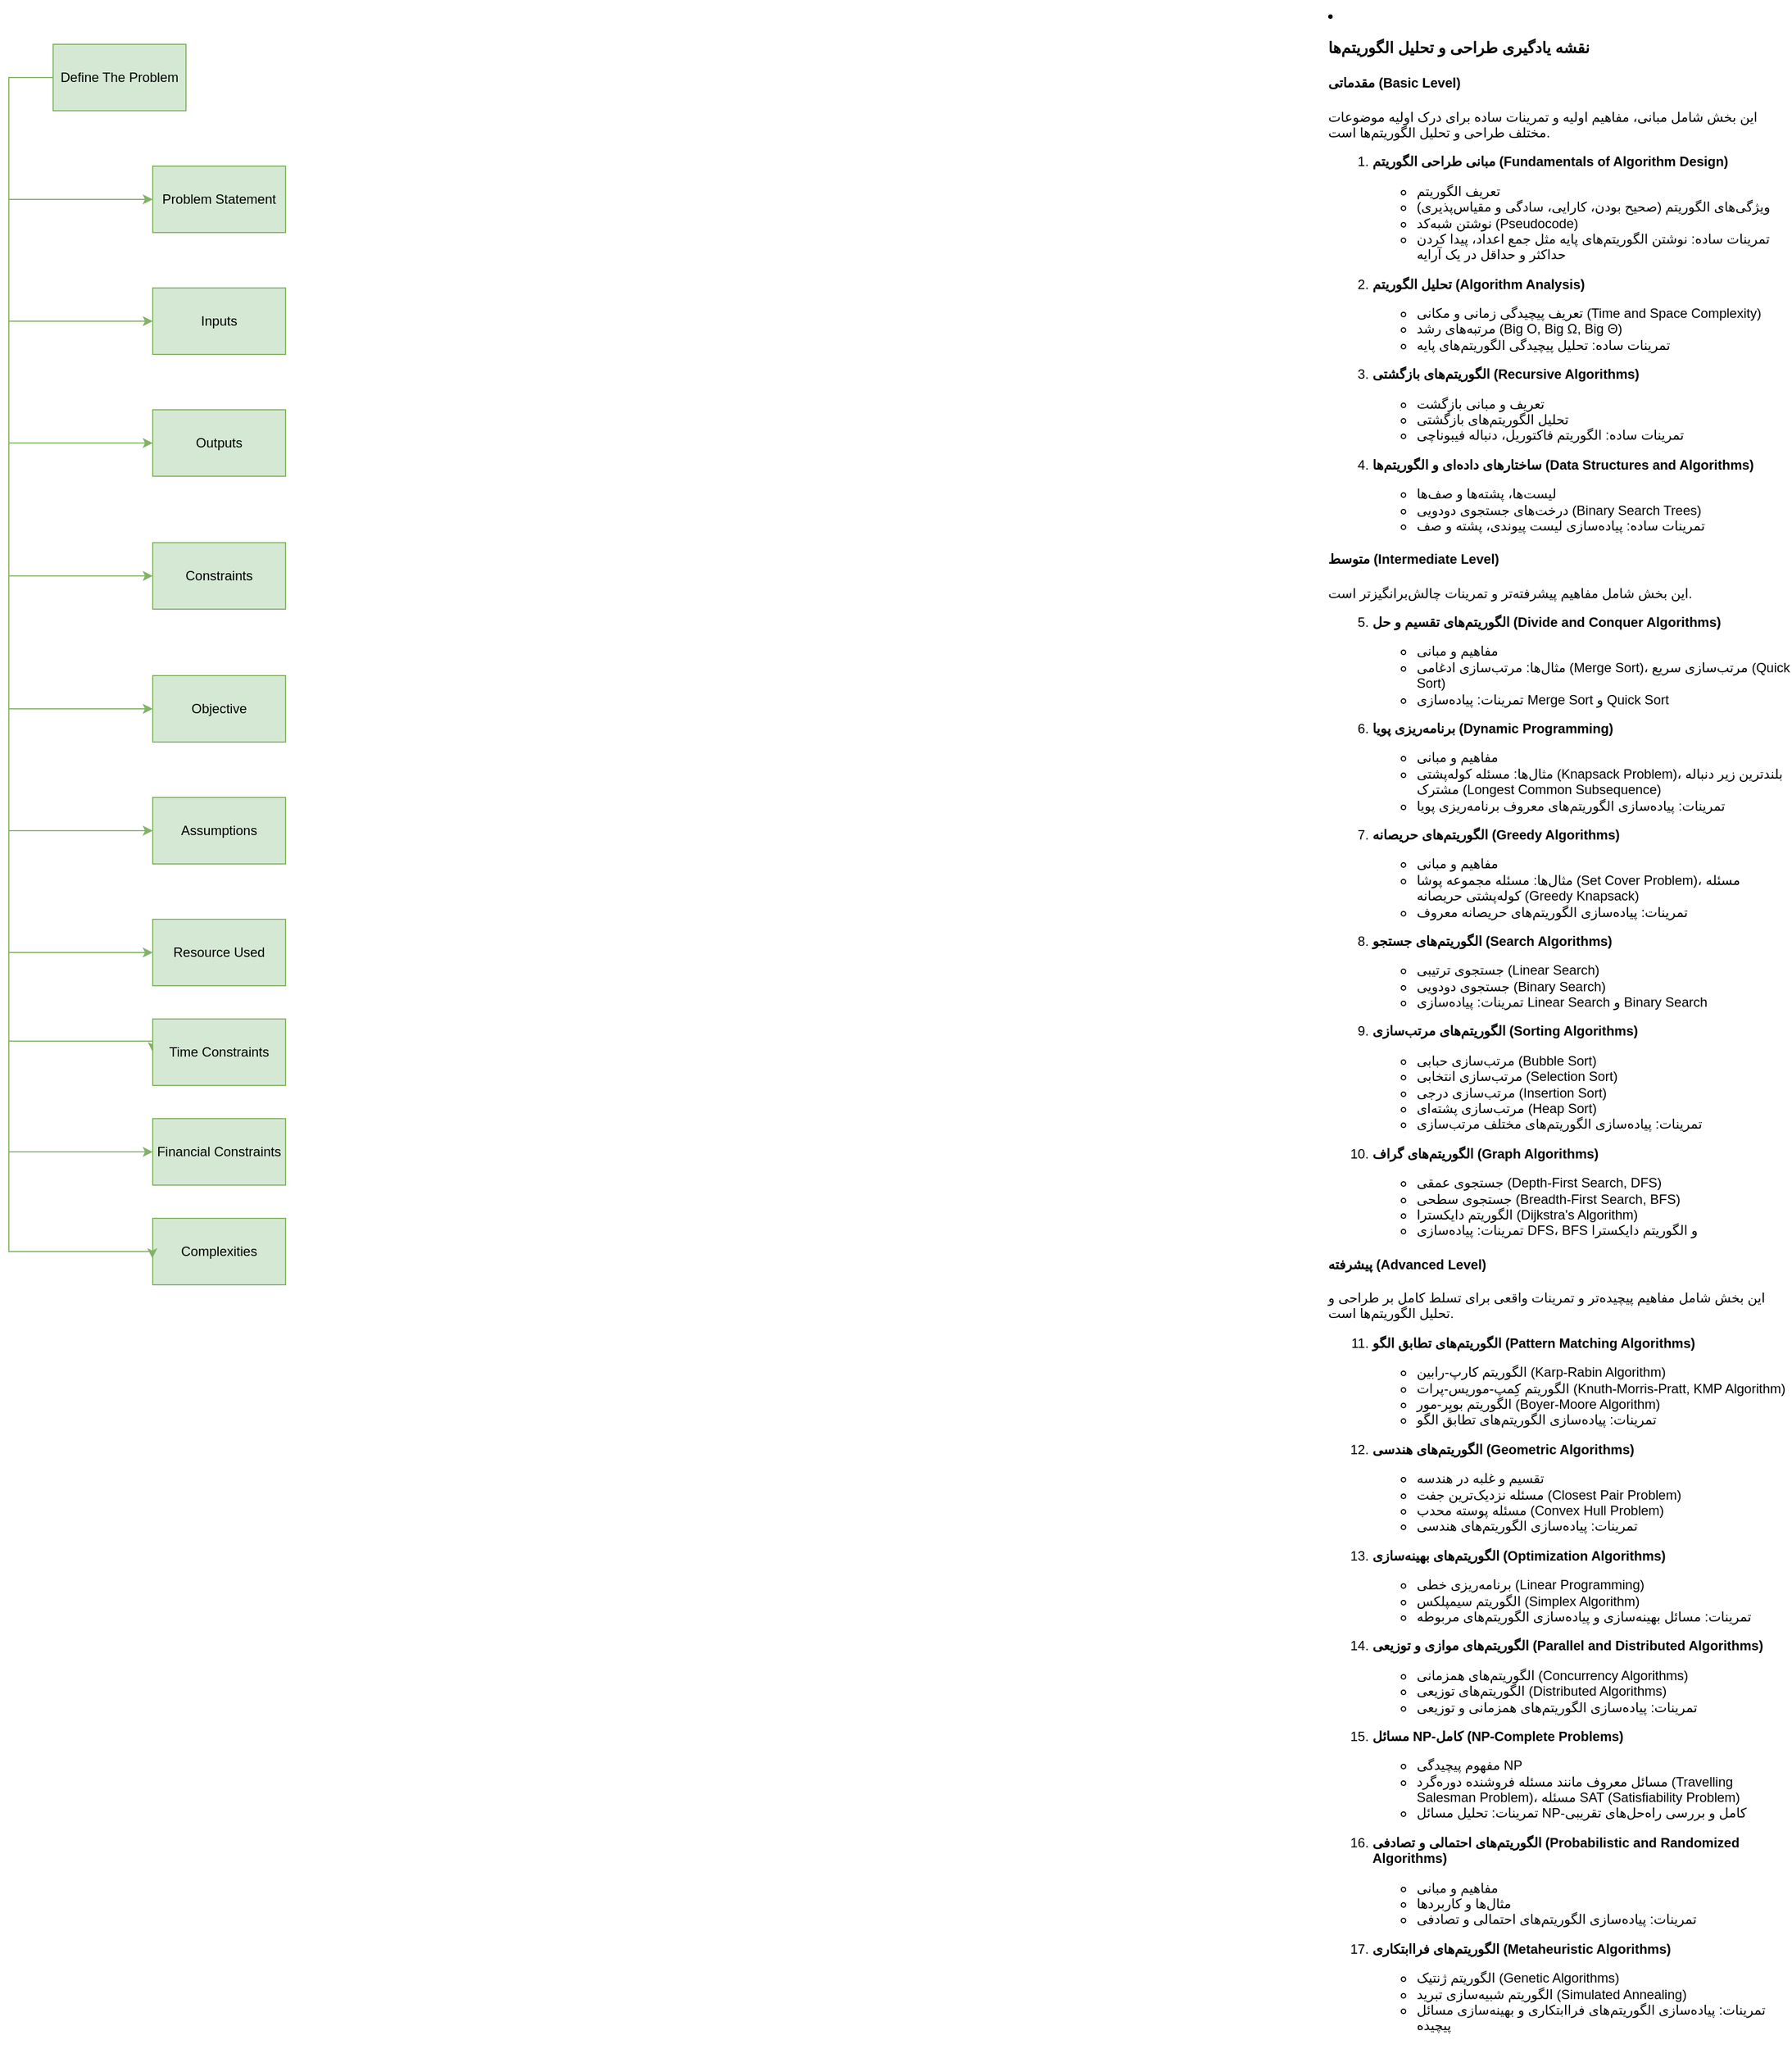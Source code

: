 <mxfile version="24.6.3" type="github">
  <diagram name="Page-1" id="5SNKsLbysYWergcB4wmt">
    <mxGraphModel dx="3475" dy="1563" grid="1" gridSize="10" guides="1" tooltips="1" connect="1" arrows="1" fold="1" page="1" pageScale="1" pageWidth="850" pageHeight="1100" math="0" shadow="0">
      <root>
        <mxCell id="0" />
        <mxCell id="1" parent="0" />
        <mxCell id="OHrHpoTmUgVJHuhry7Nh-27" style="edgeStyle=orthogonalEdgeStyle;rounded=0;orthogonalLoop=1;jettySize=auto;html=1;entryX=0;entryY=0.5;entryDx=0;entryDy=0;fillColor=#d5e8d4;strokeColor=#82b366;" parent="1" source="OHrHpoTmUgVJHuhry7Nh-24" target="OHrHpoTmUgVJHuhry7Nh-26" edge="1">
          <mxGeometry relative="1" as="geometry">
            <Array as="points">
              <mxPoint x="-820" y="100" />
              <mxPoint x="-820" y="210" />
            </Array>
          </mxGeometry>
        </mxCell>
        <mxCell id="OHrHpoTmUgVJHuhry7Nh-29" style="edgeStyle=orthogonalEdgeStyle;rounded=0;orthogonalLoop=1;jettySize=auto;html=1;fillColor=#d5e8d4;strokeColor=#82b366;" parent="1" source="OHrHpoTmUgVJHuhry7Nh-24" target="OHrHpoTmUgVJHuhry7Nh-28" edge="1">
          <mxGeometry relative="1" as="geometry">
            <Array as="points">
              <mxPoint x="-820" y="100" />
              <mxPoint x="-820" y="320" />
            </Array>
          </mxGeometry>
        </mxCell>
        <mxCell id="OHrHpoTmUgVJHuhry7Nh-32" style="edgeStyle=orthogonalEdgeStyle;rounded=0;orthogonalLoop=1;jettySize=auto;html=1;entryX=0;entryY=0.5;entryDx=0;entryDy=0;fillColor=#d5e8d4;strokeColor=#82b366;" parent="1" source="OHrHpoTmUgVJHuhry7Nh-24" target="OHrHpoTmUgVJHuhry7Nh-31" edge="1">
          <mxGeometry relative="1" as="geometry">
            <Array as="points">
              <mxPoint x="-820" y="100" />
              <mxPoint x="-820" y="430" />
            </Array>
          </mxGeometry>
        </mxCell>
        <mxCell id="OHrHpoTmUgVJHuhry7Nh-34" style="edgeStyle=orthogonalEdgeStyle;rounded=0;orthogonalLoop=1;jettySize=auto;html=1;entryX=0;entryY=0.5;entryDx=0;entryDy=0;fillColor=#d5e8d4;strokeColor=#82b366;" parent="1" source="OHrHpoTmUgVJHuhry7Nh-24" target="OHrHpoTmUgVJHuhry7Nh-33" edge="1">
          <mxGeometry relative="1" as="geometry">
            <Array as="points">
              <mxPoint x="-820" y="100" />
              <mxPoint x="-820" y="550" />
            </Array>
          </mxGeometry>
        </mxCell>
        <mxCell id="OHrHpoTmUgVJHuhry7Nh-36" style="edgeStyle=orthogonalEdgeStyle;rounded=0;orthogonalLoop=1;jettySize=auto;html=1;entryX=0;entryY=0.5;entryDx=0;entryDy=0;fillColor=#d5e8d4;strokeColor=#82b366;" parent="1" source="OHrHpoTmUgVJHuhry7Nh-24" target="OHrHpoTmUgVJHuhry7Nh-35" edge="1">
          <mxGeometry relative="1" as="geometry">
            <Array as="points">
              <mxPoint x="-820" y="100" />
              <mxPoint x="-820" y="670" />
            </Array>
          </mxGeometry>
        </mxCell>
        <mxCell id="OHrHpoTmUgVJHuhry7Nh-38" style="edgeStyle=orthogonalEdgeStyle;rounded=0;orthogonalLoop=1;jettySize=auto;html=1;entryX=0;entryY=0.5;entryDx=0;entryDy=0;fillColor=#d5e8d4;strokeColor=#82b366;" parent="1" source="OHrHpoTmUgVJHuhry7Nh-24" target="OHrHpoTmUgVJHuhry7Nh-37" edge="1">
          <mxGeometry relative="1" as="geometry">
            <Array as="points">
              <mxPoint x="-820" y="100" />
              <mxPoint x="-820" y="780" />
            </Array>
          </mxGeometry>
        </mxCell>
        <mxCell id="CsfzDS7rC8Vhfh0QtivE-6" style="edgeStyle=orthogonalEdgeStyle;rounded=0;orthogonalLoop=1;jettySize=auto;html=1;entryX=0;entryY=0.5;entryDx=0;entryDy=0;fillColor=#d5e8d4;strokeColor=#82b366;" edge="1" parent="1" source="OHrHpoTmUgVJHuhry7Nh-24" target="CsfzDS7rC8Vhfh0QtivE-1">
          <mxGeometry relative="1" as="geometry">
            <Array as="points">
              <mxPoint x="-820" y="100" />
              <mxPoint x="-820" y="890" />
            </Array>
          </mxGeometry>
        </mxCell>
        <mxCell id="CsfzDS7rC8Vhfh0QtivE-8" style="edgeStyle=orthogonalEdgeStyle;rounded=0;orthogonalLoop=1;jettySize=auto;html=1;entryX=0;entryY=0.5;entryDx=0;entryDy=0;fillColor=#d5e8d4;strokeColor=#82b366;" edge="1" parent="1" target="CsfzDS7rC8Vhfh0QtivE-3">
          <mxGeometry relative="1" as="geometry">
            <mxPoint x="-780" y="90" as="sourcePoint" />
            <mxPoint x="-690" y="985.0" as="targetPoint" />
            <Array as="points">
              <mxPoint x="-780" y="100" />
              <mxPoint x="-820" y="100" />
              <mxPoint x="-820" y="970" />
              <mxPoint x="-690" y="970" />
            </Array>
          </mxGeometry>
        </mxCell>
        <mxCell id="CsfzDS7rC8Vhfh0QtivE-9" style="edgeStyle=orthogonalEdgeStyle;rounded=0;orthogonalLoop=1;jettySize=auto;html=1;entryX=0;entryY=0.5;entryDx=0;entryDy=0;fillColor=#d5e8d4;strokeColor=#82b366;" edge="1" parent="1" source="OHrHpoTmUgVJHuhry7Nh-24" target="CsfzDS7rC8Vhfh0QtivE-4">
          <mxGeometry relative="1" as="geometry">
            <Array as="points">
              <mxPoint x="-820" y="100" />
              <mxPoint x="-820" y="1070" />
            </Array>
          </mxGeometry>
        </mxCell>
        <mxCell id="OHrHpoTmUgVJHuhry7Nh-24" value="Define The Problem" style="rounded=0;whiteSpace=wrap;html=1;fillColor=#d5e8d4;strokeColor=#82b366;" parent="1" vertex="1">
          <mxGeometry x="-780" y="70" width="120" height="60" as="geometry" />
        </mxCell>
        <mxCell id="OHrHpoTmUgVJHuhry7Nh-26" value="Problem Statement" style="rounded=0;whiteSpace=wrap;html=1;fillColor=#d5e8d4;strokeColor=#82b366;" parent="1" vertex="1">
          <mxGeometry x="-690" y="180" width="120" height="60" as="geometry" />
        </mxCell>
        <mxCell id="OHrHpoTmUgVJHuhry7Nh-28" value="Inputs" style="rounded=0;whiteSpace=wrap;html=1;fillColor=#d5e8d4;strokeColor=#82b366;" parent="1" vertex="1">
          <mxGeometry x="-690" y="290" width="120" height="60" as="geometry" />
        </mxCell>
        <mxCell id="OHrHpoTmUgVJHuhry7Nh-31" value="Outputs" style="rounded=0;whiteSpace=wrap;html=1;fillColor=#d5e8d4;strokeColor=#82b366;" parent="1" vertex="1">
          <mxGeometry x="-690" y="400" width="120" height="60" as="geometry" />
        </mxCell>
        <mxCell id="OHrHpoTmUgVJHuhry7Nh-33" value="Constraints" style="rounded=0;whiteSpace=wrap;html=1;fillColor=#d5e8d4;strokeColor=#82b366;" parent="1" vertex="1">
          <mxGeometry x="-690" y="520" width="120" height="60" as="geometry" />
        </mxCell>
        <mxCell id="OHrHpoTmUgVJHuhry7Nh-35" value="Objective" style="rounded=0;whiteSpace=wrap;html=1;fillColor=#d5e8d4;strokeColor=#82b366;" parent="1" vertex="1">
          <mxGeometry x="-690" y="640" width="120" height="60" as="geometry" />
        </mxCell>
        <mxCell id="OHrHpoTmUgVJHuhry7Nh-37" value="Assumptions" style="rounded=0;whiteSpace=wrap;html=1;fillColor=#d5e8d4;strokeColor=#82b366;" parent="1" vertex="1">
          <mxGeometry x="-690" y="750" width="120" height="60" as="geometry" />
        </mxCell>
        <mxCell id="rxtz69P8wb6edzGFMLfV-1" value="&lt;li&gt;&lt;h3&gt;نقشه یادگیری طراحی و تحلیل الگوریتم‌ها&lt;/h3&gt;&lt;h4&gt;مقدماتی (Basic Level)&lt;/h4&gt;&lt;p&gt;این بخش شامل مبانی، مفاهیم اولیه و تمرینات ساده برای درک اولیه موضوعات مختلف طراحی و تحلیل الگوریتم‌ها است.&lt;/p&gt;&lt;ol&gt;&lt;li&gt;&lt;p&gt;&lt;strong&gt;مبانی طراحی الگوریتم (Fundamentals of Algorithm Design)&lt;/strong&gt;&lt;/p&gt;&lt;ul&gt;&lt;li&gt;تعریف الگوریتم&lt;/li&gt;&lt;li&gt;ویژگی‌های الگوریتم (صحیح بودن، کارایی، سادگی و مقیاس‌پذیری)&lt;/li&gt;&lt;li&gt;نوشتن شبه‌کد (Pseudocode)&lt;/li&gt;&lt;li&gt;تمرینات ساده: نوشتن الگوریتم‌های پایه مثل جمع اعداد، پیدا کردن حداکثر و حداقل در یک آرایه&lt;/li&gt;&lt;/ul&gt;&lt;/li&gt;&lt;li&gt;&lt;p&gt;&lt;strong&gt;تحلیل الگوریتم (Algorithm Analysis)&lt;/strong&gt;&lt;/p&gt;&lt;ul&gt;&lt;li&gt;تعریف پیچیدگی زمانی و مکانی (Time and Space Complexity)&lt;/li&gt;&lt;li&gt;مرتبه‌های رشد (Big O, Big Ω, Big Θ)&lt;/li&gt;&lt;li&gt;تمرینات ساده: تحلیل پیچیدگی الگوریتم‌های پایه&lt;/li&gt;&lt;/ul&gt;&lt;/li&gt;&lt;li&gt;&lt;p&gt;&lt;strong&gt;الگوریتم‌های بازگشتی (Recursive Algorithms)&lt;/strong&gt;&lt;/p&gt;&lt;ul&gt;&lt;li&gt;تعریف و مبانی بازگشت&lt;/li&gt;&lt;li&gt;تحلیل الگوریتم‌های بازگشتی&lt;/li&gt;&lt;li&gt;تمرینات ساده: الگوریتم فاکتوریل، دنباله فیبوناچی&lt;/li&gt;&lt;/ul&gt;&lt;/li&gt;&lt;li&gt;&lt;p&gt;&lt;strong&gt;ساختارهای داده‌ای و الگوریتم‌ها (Data Structures and Algorithms)&lt;/strong&gt;&lt;/p&gt;&lt;ul&gt;&lt;li&gt;لیست‌ها، پشته‌ها و صف‌ها&lt;/li&gt;&lt;li&gt;درخت‌های جستجوی دودویی (Binary Search Trees)&lt;/li&gt;&lt;li&gt;تمرینات ساده: پیاده‌سازی لیست پیوندی، پشته و صف&lt;/li&gt;&lt;/ul&gt;&lt;/li&gt;&lt;/ol&gt;&lt;h4&gt;متوسط (Intermediate Level)&lt;/h4&gt;&lt;p&gt;این بخش شامل مفاهیم پیشرفته‌تر و تمرینات چالش‌برانگیزتر است.&lt;/p&gt;&lt;ol start=&quot;5&quot;&gt;&lt;li&gt;&lt;p&gt;&lt;strong&gt;الگوریتم‌های تقسیم و حل (Divide and Conquer Algorithms)&lt;/strong&gt;&lt;/p&gt;&lt;ul&gt;&lt;li&gt;مفاهیم و مبانی&lt;/li&gt;&lt;li&gt;مثال‌ها: مرتب‌سازی ادغامی (Merge Sort)، مرتب‌سازی سریع (Quick Sort)&lt;/li&gt;&lt;li&gt;تمرینات: پیاده‌سازی Merge Sort و Quick Sort&lt;/li&gt;&lt;/ul&gt;&lt;/li&gt;&lt;li&gt;&lt;p&gt;&lt;strong&gt;برنامه‌ریزی پویا (Dynamic Programming)&lt;/strong&gt;&lt;/p&gt;&lt;ul&gt;&lt;li&gt;مفاهیم و مبانی&lt;/li&gt;&lt;li&gt;مثال‌ها: مسئله کوله‌پشتی (Knapsack Problem)، بلندترین زیر دنباله مشترک (Longest Common Subsequence)&lt;/li&gt;&lt;li&gt;تمرینات: پیاده‌سازی الگوریتم‌های معروف برنامه‌ریزی پویا&lt;/li&gt;&lt;/ul&gt;&lt;/li&gt;&lt;li&gt;&lt;p&gt;&lt;strong&gt;الگوریتم‌های حریصانه (Greedy Algorithms)&lt;/strong&gt;&lt;/p&gt;&lt;ul&gt;&lt;li&gt;مفاهیم و مبانی&lt;/li&gt;&lt;li&gt;مثال‌ها: مسئله مجموعه پوشا (Set Cover Problem)، مسئله کوله‌پشتی حریصانه (Greedy Knapsack)&lt;/li&gt;&lt;li&gt;تمرینات: پیاده‌سازی الگوریتم‌های حریصانه معروف&lt;/li&gt;&lt;/ul&gt;&lt;/li&gt;&lt;li&gt;&lt;p&gt;&lt;strong&gt;الگوریتم‌های جستجو (Search Algorithms)&lt;/strong&gt;&lt;/p&gt;&lt;ul&gt;&lt;li&gt;جستجوی ترتیبی (Linear Search)&lt;/li&gt;&lt;li&gt;جستجوی دودویی (Binary Search)&lt;/li&gt;&lt;li&gt;تمرینات: پیاده‌سازی Linear Search و Binary Search&lt;/li&gt;&lt;/ul&gt;&lt;/li&gt;&lt;li&gt;&lt;p&gt;&lt;strong&gt;الگوریتم‌های مرتب‌سازی (Sorting Algorithms)&lt;/strong&gt;&lt;/p&gt;&lt;ul&gt;&lt;li&gt;مرتب‌سازی حبابی (Bubble Sort)&lt;/li&gt;&lt;li&gt;مرتب‌سازی انتخابی (Selection Sort)&lt;/li&gt;&lt;li&gt;مرتب‌سازی درجی (Insertion Sort)&lt;/li&gt;&lt;li&gt;مرتب‌سازی پشته‌ای (Heap Sort)&lt;/li&gt;&lt;li&gt;تمرینات: پیاده‌سازی الگوریتم‌های مختلف مرتب‌سازی&lt;/li&gt;&lt;/ul&gt;&lt;/li&gt;&lt;li&gt;&lt;p&gt;&lt;strong&gt;الگوریتم‌های گراف (Graph Algorithms)&lt;/strong&gt;&lt;/p&gt;&lt;ul&gt;&lt;li&gt;جستجوی عمقی (Depth-First Search, DFS)&lt;/li&gt;&lt;li&gt;جستجوی سطحی (Breadth-First Search, BFS)&lt;/li&gt;&lt;li&gt;الگوریتم دایکسترا (Dijkstra&#39;s Algorithm)&lt;/li&gt;&lt;li&gt;تمرینات: پیاده‌سازی DFS، BFS و الگوریتم دایکسترا&lt;/li&gt;&lt;/ul&gt;&lt;/li&gt;&lt;/ol&gt;&lt;h4&gt;پیشرفته (Advanced Level)&lt;/h4&gt;&lt;p&gt;این بخش شامل مفاهیم پیچیده‌تر و تمرینات واقعی برای تسلط کامل بر طراحی و تحلیل الگوریتم‌ها است.&lt;/p&gt;&lt;ol start=&quot;11&quot;&gt;&lt;li&gt;&lt;p&gt;&lt;strong&gt;الگوریتم‌های تطابق الگو (Pattern Matching Algorithms)&lt;/strong&gt;&lt;/p&gt;&lt;ul&gt;&lt;li&gt;الگوریتم کارپ-رابین (Karp-Rabin Algorithm)&lt;/li&gt;&lt;li&gt;الگوریتم کِمپ-موریس-پرات (Knuth-Morris-Pratt, KMP Algorithm)&lt;/li&gt;&lt;li&gt;الگوریتم بویِر-مور (Boyer-Moore Algorithm)&lt;/li&gt;&lt;li&gt;تمرینات: پیاده‌سازی الگوریتم‌های تطابق الگو&lt;/li&gt;&lt;/ul&gt;&lt;/li&gt;&lt;li&gt;&lt;p&gt;&lt;strong&gt;الگوریتم‌های هندسی (Geometric Algorithms)&lt;/strong&gt;&lt;/p&gt;&lt;ul&gt;&lt;li&gt;تقسیم و غلبه در هندسه&lt;/li&gt;&lt;li&gt;مسئله نزدیک‌ترین جفت (Closest Pair Problem)&lt;/li&gt;&lt;li&gt;مسئله پوسته محدب (Convex Hull Problem)&lt;/li&gt;&lt;li&gt;تمرینات: پیاده‌سازی الگوریتم‌های هندسی&lt;/li&gt;&lt;/ul&gt;&lt;/li&gt;&lt;li&gt;&lt;p&gt;&lt;strong&gt;الگوریتم‌های بهینه‌سازی (Optimization Algorithms)&lt;/strong&gt;&lt;/p&gt;&lt;ul&gt;&lt;li&gt;برنامه‌ریزی خطی (Linear Programming)&lt;/li&gt;&lt;li&gt;الگوریتم سیمپلکس (Simplex Algorithm)&lt;/li&gt;&lt;li&gt;تمرینات: مسائل بهینه‌سازی و پیاده‌سازی الگوریتم‌های مربوطه&lt;/li&gt;&lt;/ul&gt;&lt;/li&gt;&lt;li&gt;&lt;p&gt;&lt;strong&gt;الگوریتم‌های موازی و توزیعی (Parallel and Distributed Algorithms)&lt;/strong&gt;&lt;/p&gt;&lt;ul&gt;&lt;li&gt;الگوریتم‌های همزمانی (Concurrency Algorithms)&lt;/li&gt;&lt;li&gt;الگوریتم‌های توزیعی (Distributed Algorithms)&lt;/li&gt;&lt;li&gt;تمرینات: پیاده‌سازی الگوریتم‌های همزمانی و توزیعی&lt;/li&gt;&lt;/ul&gt;&lt;/li&gt;&lt;li&gt;&lt;p&gt;&lt;strong&gt;مسائل NP-کامل (NP-Complete Problems)&lt;/strong&gt;&lt;/p&gt;&lt;ul&gt;&lt;li&gt;مفهوم پیچیدگی NP&lt;/li&gt;&lt;li&gt;مسائل معروف مانند مسئله فروشنده دوره‌گرد (Travelling Salesman Problem)، مسئله SAT (Satisfiability Problem)&lt;/li&gt;&lt;li&gt;تمرینات: تحلیل مسائل NP-کامل و بررسی راه‌حل‌های تقریبی&lt;/li&gt;&lt;/ul&gt;&lt;/li&gt;&lt;li&gt;&lt;p&gt;&lt;strong&gt;الگوریتم‌های احتمالی و تصادفی (Probabilistic and Randomized Algorithms)&lt;/strong&gt;&lt;/p&gt;&lt;ul&gt;&lt;li&gt;مفاهیم و مبانی&lt;/li&gt;&lt;li&gt;مثال‌ها و کاربردها&lt;/li&gt;&lt;li&gt;تمرینات: پیاده‌سازی الگوریتم‌های احتمالی و تصادفی&lt;/li&gt;&lt;/ul&gt;&lt;/li&gt;&lt;li&gt;&lt;p&gt;&lt;strong&gt;الگوریتم‌های فراابتکاری (Metaheuristic Algorithms)&lt;/strong&gt;&lt;/p&gt;&lt;ul&gt;&lt;li&gt;الگوریتم ژنتیک (Genetic Algorithms)&lt;/li&gt;&lt;li&gt;الگوریتم شبیه‌سازی تبرید (Simulated Annealing)&lt;/li&gt;&lt;li&gt;تمرینات: پیاده‌سازی الگوریتم‌های فراابتکاری و بهینه‌سازی مسائل پیچیده&amp;nbsp;&lt;/li&gt;&lt;/ul&gt;&lt;/li&gt;&lt;/ol&gt;&lt;/li&gt;" style="text;whiteSpace=wrap;html=1;" parent="1" vertex="1">
          <mxGeometry x="370" y="30" width="420" height="270" as="geometry" />
        </mxCell>
        <mxCell id="CsfzDS7rC8Vhfh0QtivE-1" value="Resource Used" style="rounded=0;whiteSpace=wrap;html=1;fillColor=#d5e8d4;strokeColor=#82b366;" vertex="1" parent="1">
          <mxGeometry x="-690" y="860" width="120" height="60" as="geometry" />
        </mxCell>
        <mxCell id="CsfzDS7rC8Vhfh0QtivE-3" value="Time Constraints" style="rounded=0;whiteSpace=wrap;html=1;fillColor=#d5e8d4;strokeColor=#82b366;" vertex="1" parent="1">
          <mxGeometry x="-690" y="950" width="120" height="60" as="geometry" />
        </mxCell>
        <mxCell id="CsfzDS7rC8Vhfh0QtivE-4" value="Financial Constraints" style="rounded=0;whiteSpace=wrap;html=1;fillColor=#d5e8d4;strokeColor=#82b366;" vertex="1" parent="1">
          <mxGeometry x="-690" y="1040" width="120" height="60" as="geometry" />
        </mxCell>
        <mxCell id="CsfzDS7rC8Vhfh0QtivE-5" value="Complexities" style="rounded=0;whiteSpace=wrap;html=1;fillColor=#d5e8d4;strokeColor=#82b366;" vertex="1" parent="1">
          <mxGeometry x="-690" y="1130" width="120" height="60" as="geometry" />
        </mxCell>
        <mxCell id="CsfzDS7rC8Vhfh0QtivE-10" style="edgeStyle=orthogonalEdgeStyle;rounded=0;orthogonalLoop=1;jettySize=auto;html=1;entryX=-0.003;entryY=0.601;entryDx=0;entryDy=0;entryPerimeter=0;fillColor=#d5e8d4;strokeColor=#82b366;" edge="1" parent="1" source="OHrHpoTmUgVJHuhry7Nh-24" target="CsfzDS7rC8Vhfh0QtivE-5">
          <mxGeometry relative="1" as="geometry">
            <Array as="points">
              <mxPoint x="-820" y="100" />
              <mxPoint x="-820" y="1160" />
              <mxPoint x="-690" y="1160" />
            </Array>
          </mxGeometry>
        </mxCell>
      </root>
    </mxGraphModel>
  </diagram>
</mxfile>
